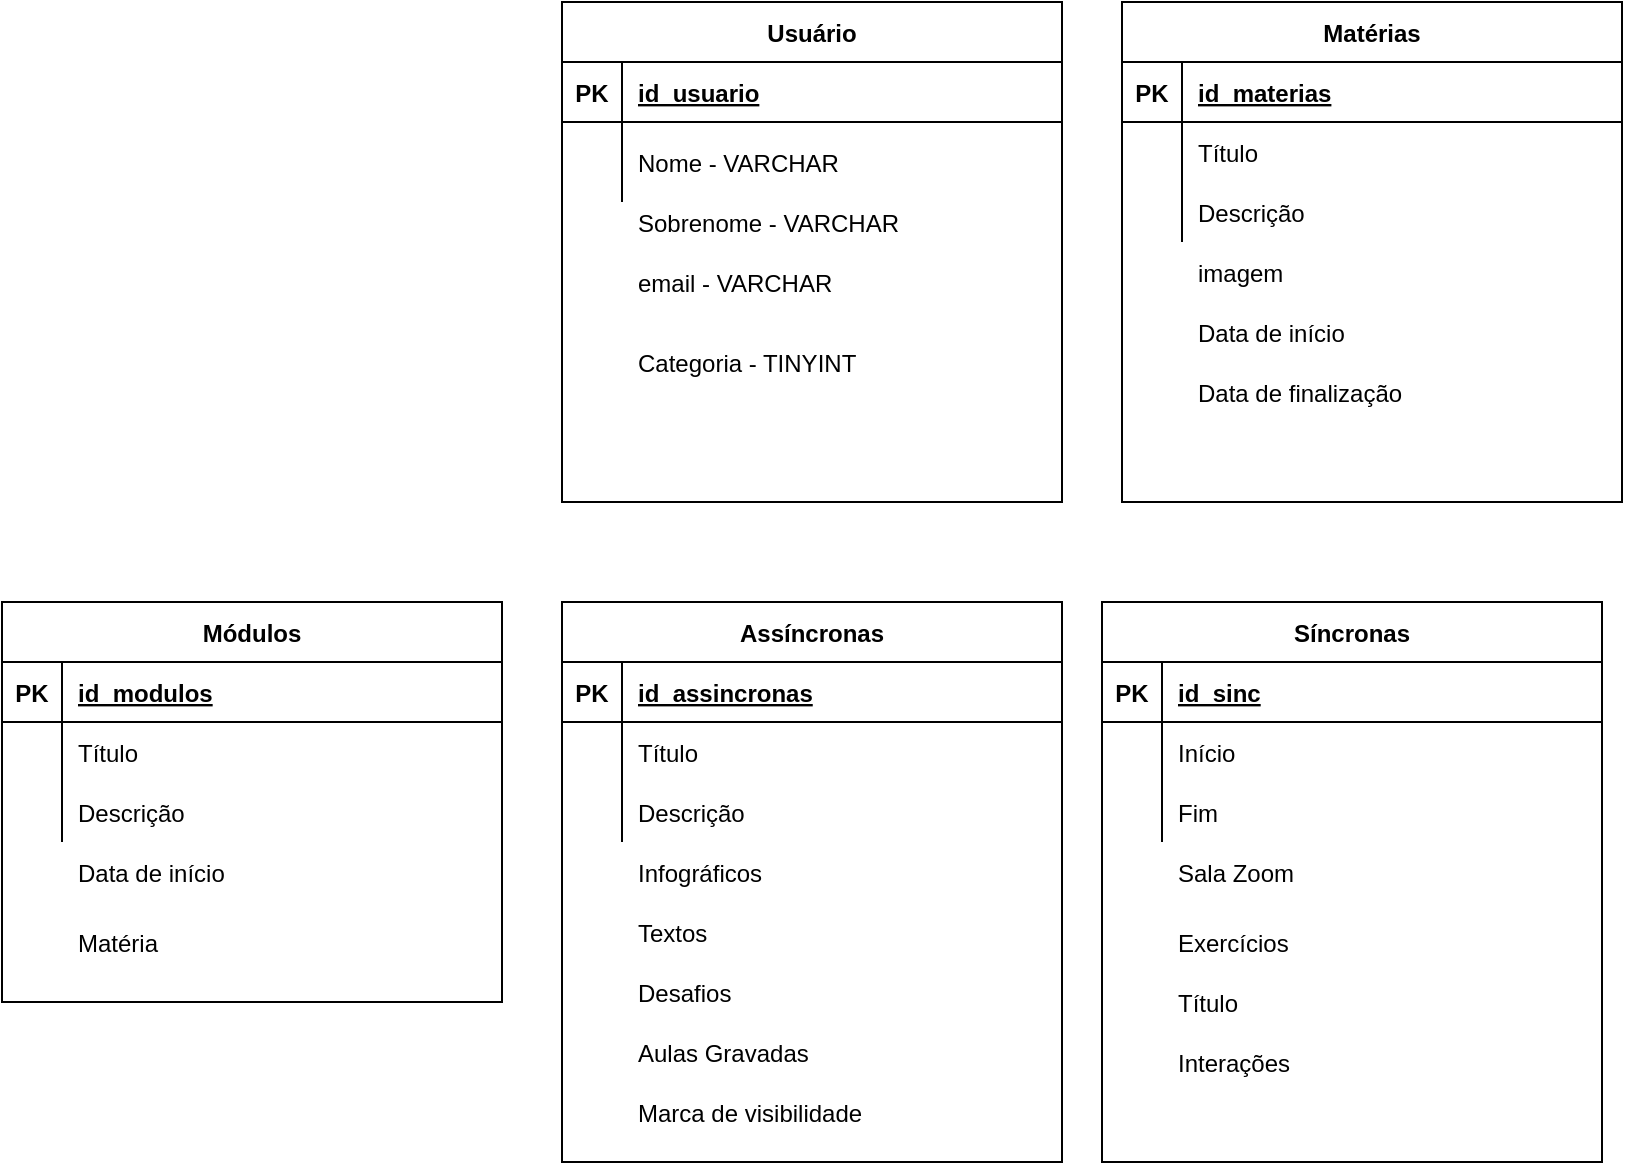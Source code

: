 <mxfile version="14.6.13" type="device"><diagram id="R2lEEEUBdFMjLlhIrx00" name="Page-1"><mxGraphModel dx="852" dy="494" grid="1" gridSize="10" guides="1" tooltips="1" connect="1" arrows="1" fold="1" page="1" pageScale="1" pageWidth="850" pageHeight="1100" math="0" shadow="0" extFonts="Permanent Marker^https://fonts.googleapis.com/css?family=Permanent+Marker"><root><mxCell id="0"/><mxCell id="1" parent="0"/><mxCell id="C-vyLk0tnHw3VtMMgP7b-2" value="Matérias" style="shape=table;startSize=30;container=1;collapsible=1;childLayout=tableLayout;fixedRows=1;rowLines=0;fontStyle=1;align=center;resizeLast=1;" parent="1" vertex="1"><mxGeometry x="580" y="80" width="250" height="250" as="geometry"/></mxCell><mxCell id="C-vyLk0tnHw3VtMMgP7b-3" value="" style="shape=partialRectangle;collapsible=0;dropTarget=0;pointerEvents=0;fillColor=none;points=[[0,0.5],[1,0.5]];portConstraint=eastwest;top=0;left=0;right=0;bottom=1;" parent="C-vyLk0tnHw3VtMMgP7b-2" vertex="1"><mxGeometry y="30" width="250" height="30" as="geometry"/></mxCell><mxCell id="C-vyLk0tnHw3VtMMgP7b-4" value="PK" style="shape=partialRectangle;overflow=hidden;connectable=0;fillColor=none;top=0;left=0;bottom=0;right=0;fontStyle=1;" parent="C-vyLk0tnHw3VtMMgP7b-3" vertex="1"><mxGeometry width="30" height="30" as="geometry"/></mxCell><mxCell id="C-vyLk0tnHw3VtMMgP7b-5" value="id_materias" style="shape=partialRectangle;overflow=hidden;connectable=0;fillColor=none;top=0;left=0;bottom=0;right=0;align=left;spacingLeft=6;fontStyle=5;" parent="C-vyLk0tnHw3VtMMgP7b-3" vertex="1"><mxGeometry x="30" width="220" height="30" as="geometry"/></mxCell><mxCell id="C-vyLk0tnHw3VtMMgP7b-6" value="" style="shape=partialRectangle;collapsible=0;dropTarget=0;pointerEvents=0;fillColor=none;points=[[0,0.5],[1,0.5]];portConstraint=eastwest;top=0;left=0;right=0;bottom=0;" parent="C-vyLk0tnHw3VtMMgP7b-2" vertex="1"><mxGeometry y="60" width="250" height="30" as="geometry"/></mxCell><mxCell id="C-vyLk0tnHw3VtMMgP7b-7" value="" style="shape=partialRectangle;overflow=hidden;connectable=0;fillColor=none;top=0;left=0;bottom=0;right=0;" parent="C-vyLk0tnHw3VtMMgP7b-6" vertex="1"><mxGeometry width="30" height="30" as="geometry"/></mxCell><mxCell id="C-vyLk0tnHw3VtMMgP7b-8" value="Título" style="shape=partialRectangle;overflow=hidden;connectable=0;fillColor=none;top=0;left=0;bottom=0;right=0;align=left;spacingLeft=6;" parent="C-vyLk0tnHw3VtMMgP7b-6" vertex="1"><mxGeometry x="30" width="220" height="30" as="geometry"/></mxCell><mxCell id="C-vyLk0tnHw3VtMMgP7b-9" value="" style="shape=partialRectangle;collapsible=0;dropTarget=0;pointerEvents=0;fillColor=none;points=[[0,0.5],[1,0.5]];portConstraint=eastwest;top=0;left=0;right=0;bottom=0;" parent="C-vyLk0tnHw3VtMMgP7b-2" vertex="1"><mxGeometry y="90" width="250" height="30" as="geometry"/></mxCell><mxCell id="C-vyLk0tnHw3VtMMgP7b-10" value="" style="shape=partialRectangle;overflow=hidden;connectable=0;fillColor=none;top=0;left=0;bottom=0;right=0;" parent="C-vyLk0tnHw3VtMMgP7b-9" vertex="1"><mxGeometry width="30" height="30" as="geometry"/></mxCell><mxCell id="C-vyLk0tnHw3VtMMgP7b-11" value="Descrição" style="shape=partialRectangle;overflow=hidden;connectable=0;fillColor=none;top=0;left=0;bottom=0;right=0;align=left;spacingLeft=6;" parent="C-vyLk0tnHw3VtMMgP7b-9" vertex="1"><mxGeometry x="30" width="220" height="30" as="geometry"/></mxCell><mxCell id="C-vyLk0tnHw3VtMMgP7b-13" value="Módulos" style="shape=table;startSize=30;container=1;collapsible=1;childLayout=tableLayout;fixedRows=1;rowLines=0;fontStyle=1;align=center;resizeLast=1;" parent="1" vertex="1"><mxGeometry x="20" y="380" width="250" height="200" as="geometry"/></mxCell><mxCell id="C-vyLk0tnHw3VtMMgP7b-14" value="" style="shape=partialRectangle;collapsible=0;dropTarget=0;pointerEvents=0;fillColor=none;points=[[0,0.5],[1,0.5]];portConstraint=eastwest;top=0;left=0;right=0;bottom=1;" parent="C-vyLk0tnHw3VtMMgP7b-13" vertex="1"><mxGeometry y="30" width="250" height="30" as="geometry"/></mxCell><mxCell id="C-vyLk0tnHw3VtMMgP7b-15" value="PK" style="shape=partialRectangle;overflow=hidden;connectable=0;fillColor=none;top=0;left=0;bottom=0;right=0;fontStyle=1;" parent="C-vyLk0tnHw3VtMMgP7b-14" vertex="1"><mxGeometry width="30" height="30" as="geometry"/></mxCell><mxCell id="C-vyLk0tnHw3VtMMgP7b-16" value="id_modulos" style="shape=partialRectangle;overflow=hidden;connectable=0;fillColor=none;top=0;left=0;bottom=0;right=0;align=left;spacingLeft=6;fontStyle=5;" parent="C-vyLk0tnHw3VtMMgP7b-14" vertex="1"><mxGeometry x="30" width="220" height="30" as="geometry"/></mxCell><mxCell id="C-vyLk0tnHw3VtMMgP7b-17" value="" style="shape=partialRectangle;collapsible=0;dropTarget=0;pointerEvents=0;fillColor=none;points=[[0,0.5],[1,0.5]];portConstraint=eastwest;top=0;left=0;right=0;bottom=0;" parent="C-vyLk0tnHw3VtMMgP7b-13" vertex="1"><mxGeometry y="60" width="250" height="30" as="geometry"/></mxCell><mxCell id="C-vyLk0tnHw3VtMMgP7b-18" value="" style="shape=partialRectangle;overflow=hidden;connectable=0;fillColor=none;top=0;left=0;bottom=0;right=0;" parent="C-vyLk0tnHw3VtMMgP7b-17" vertex="1"><mxGeometry width="30" height="30" as="geometry"/></mxCell><mxCell id="C-vyLk0tnHw3VtMMgP7b-19" value="Título" style="shape=partialRectangle;overflow=hidden;connectable=0;fillColor=none;top=0;left=0;bottom=0;right=0;align=left;spacingLeft=6;" parent="C-vyLk0tnHw3VtMMgP7b-17" vertex="1"><mxGeometry x="30" width="220" height="30" as="geometry"/></mxCell><mxCell id="C-vyLk0tnHw3VtMMgP7b-20" value="" style="shape=partialRectangle;collapsible=0;dropTarget=0;pointerEvents=0;fillColor=none;points=[[0,0.5],[1,0.5]];portConstraint=eastwest;top=0;left=0;right=0;bottom=0;" parent="C-vyLk0tnHw3VtMMgP7b-13" vertex="1"><mxGeometry y="90" width="250" height="30" as="geometry"/></mxCell><mxCell id="C-vyLk0tnHw3VtMMgP7b-21" value="" style="shape=partialRectangle;overflow=hidden;connectable=0;fillColor=none;top=0;left=0;bottom=0;right=0;" parent="C-vyLk0tnHw3VtMMgP7b-20" vertex="1"><mxGeometry width="30" height="30" as="geometry"/></mxCell><mxCell id="C-vyLk0tnHw3VtMMgP7b-22" value="Descrição" style="shape=partialRectangle;overflow=hidden;connectable=0;fillColor=none;top=0;left=0;bottom=0;right=0;align=left;spacingLeft=6;" parent="C-vyLk0tnHw3VtMMgP7b-20" vertex="1"><mxGeometry x="30" width="220" height="30" as="geometry"/></mxCell><mxCell id="C-vyLk0tnHw3VtMMgP7b-23" value="Usuário" style="shape=table;startSize=30;container=1;collapsible=1;childLayout=tableLayout;fixedRows=1;rowLines=0;fontStyle=1;align=center;resizeLast=1;" parent="1" vertex="1"><mxGeometry x="300" y="80" width="250" height="250" as="geometry"/></mxCell><mxCell id="C-vyLk0tnHw3VtMMgP7b-24" value="" style="shape=partialRectangle;collapsible=0;dropTarget=0;pointerEvents=0;fillColor=none;points=[[0,0.5],[1,0.5]];portConstraint=eastwest;top=0;left=0;right=0;bottom=1;" parent="C-vyLk0tnHw3VtMMgP7b-23" vertex="1"><mxGeometry y="30" width="250" height="30" as="geometry"/></mxCell><mxCell id="C-vyLk0tnHw3VtMMgP7b-25" value="PK" style="shape=partialRectangle;overflow=hidden;connectable=0;fillColor=none;top=0;left=0;bottom=0;right=0;fontStyle=1;" parent="C-vyLk0tnHw3VtMMgP7b-24" vertex="1"><mxGeometry width="30" height="30" as="geometry"/></mxCell><mxCell id="C-vyLk0tnHw3VtMMgP7b-26" value="id_usuario" style="shape=partialRectangle;overflow=hidden;connectable=0;fillColor=none;top=0;left=0;bottom=0;right=0;align=left;spacingLeft=6;fontStyle=5;" parent="C-vyLk0tnHw3VtMMgP7b-24" vertex="1"><mxGeometry x="30" width="220" height="30" as="geometry"/></mxCell><mxCell id="C-vyLk0tnHw3VtMMgP7b-27" value="" style="shape=partialRectangle;collapsible=0;dropTarget=0;pointerEvents=0;fillColor=none;points=[[0,0.5],[1,0.5]];portConstraint=eastwest;top=0;left=0;right=0;bottom=0;" parent="C-vyLk0tnHw3VtMMgP7b-23" vertex="1"><mxGeometry y="60" width="250" height="40" as="geometry"/></mxCell><mxCell id="C-vyLk0tnHw3VtMMgP7b-28" value="" style="shape=partialRectangle;overflow=hidden;connectable=0;fillColor=none;top=0;left=0;bottom=0;right=0;" parent="C-vyLk0tnHw3VtMMgP7b-27" vertex="1"><mxGeometry width="30" height="40" as="geometry"/></mxCell><mxCell id="C-vyLk0tnHw3VtMMgP7b-29" value="Nome - VARCHAR" style="shape=partialRectangle;overflow=hidden;connectable=0;fillColor=none;top=0;left=0;bottom=0;right=0;align=left;spacingLeft=6;" parent="C-vyLk0tnHw3VtMMgP7b-27" vertex="1"><mxGeometry x="30" width="220" height="40" as="geometry"/></mxCell><mxCell id="Zk_1zA7_WZekvyXGVVEa-5" value="Assíncronas" style="shape=table;startSize=30;container=1;collapsible=1;childLayout=tableLayout;fixedRows=1;rowLines=0;fontStyle=1;align=center;resizeLast=1;" parent="1" vertex="1"><mxGeometry x="300" y="380" width="250" height="280" as="geometry"/></mxCell><mxCell id="Zk_1zA7_WZekvyXGVVEa-6" value="" style="shape=partialRectangle;collapsible=0;dropTarget=0;pointerEvents=0;fillColor=none;points=[[0,0.5],[1,0.5]];portConstraint=eastwest;top=0;left=0;right=0;bottom=1;" parent="Zk_1zA7_WZekvyXGVVEa-5" vertex="1"><mxGeometry y="30" width="250" height="30" as="geometry"/></mxCell><mxCell id="Zk_1zA7_WZekvyXGVVEa-7" value="PK" style="shape=partialRectangle;overflow=hidden;connectable=0;fillColor=none;top=0;left=0;bottom=0;right=0;fontStyle=1;" parent="Zk_1zA7_WZekvyXGVVEa-6" vertex="1"><mxGeometry width="30" height="30" as="geometry"/></mxCell><mxCell id="Zk_1zA7_WZekvyXGVVEa-8" value="id_assincronas" style="shape=partialRectangle;overflow=hidden;connectable=0;fillColor=none;top=0;left=0;bottom=0;right=0;align=left;spacingLeft=6;fontStyle=5;" parent="Zk_1zA7_WZekvyXGVVEa-6" vertex="1"><mxGeometry x="30" width="220" height="30" as="geometry"/></mxCell><mxCell id="Zk_1zA7_WZekvyXGVVEa-9" value="" style="shape=partialRectangle;collapsible=0;dropTarget=0;pointerEvents=0;fillColor=none;points=[[0,0.5],[1,0.5]];portConstraint=eastwest;top=0;left=0;right=0;bottom=0;" parent="Zk_1zA7_WZekvyXGVVEa-5" vertex="1"><mxGeometry y="60" width="250" height="30" as="geometry"/></mxCell><mxCell id="Zk_1zA7_WZekvyXGVVEa-10" value="" style="shape=partialRectangle;overflow=hidden;connectable=0;fillColor=none;top=0;left=0;bottom=0;right=0;" parent="Zk_1zA7_WZekvyXGVVEa-9" vertex="1"><mxGeometry width="30" height="30" as="geometry"/></mxCell><mxCell id="Zk_1zA7_WZekvyXGVVEa-11" value="Título" style="shape=partialRectangle;overflow=hidden;connectable=0;fillColor=none;top=0;left=0;bottom=0;right=0;align=left;spacingLeft=6;" parent="Zk_1zA7_WZekvyXGVVEa-9" vertex="1"><mxGeometry x="30" width="220" height="30" as="geometry"/></mxCell><mxCell id="Zk_1zA7_WZekvyXGVVEa-12" value="" style="shape=partialRectangle;collapsible=0;dropTarget=0;pointerEvents=0;fillColor=none;points=[[0,0.5],[1,0.5]];portConstraint=eastwest;top=0;left=0;right=0;bottom=0;" parent="Zk_1zA7_WZekvyXGVVEa-5" vertex="1"><mxGeometry y="90" width="250" height="30" as="geometry"/></mxCell><mxCell id="Zk_1zA7_WZekvyXGVVEa-13" value="" style="shape=partialRectangle;overflow=hidden;connectable=0;fillColor=none;top=0;left=0;bottom=0;right=0;" parent="Zk_1zA7_WZekvyXGVVEa-12" vertex="1"><mxGeometry width="30" height="30" as="geometry"/></mxCell><mxCell id="Zk_1zA7_WZekvyXGVVEa-14" value="Descrição" style="shape=partialRectangle;overflow=hidden;connectable=0;fillColor=none;top=0;left=0;bottom=0;right=0;align=left;spacingLeft=6;" parent="Zk_1zA7_WZekvyXGVVEa-12" vertex="1"><mxGeometry x="30" width="220" height="30" as="geometry"/></mxCell><mxCell id="Zk_1zA7_WZekvyXGVVEa-15" value="Síncronas" style="shape=table;startSize=30;container=1;collapsible=1;childLayout=tableLayout;fixedRows=1;rowLines=0;fontStyle=1;align=center;resizeLast=1;" parent="1" vertex="1"><mxGeometry x="570" y="380" width="250" height="280" as="geometry"/></mxCell><mxCell id="Zk_1zA7_WZekvyXGVVEa-16" value="" style="shape=partialRectangle;collapsible=0;dropTarget=0;pointerEvents=0;fillColor=none;points=[[0,0.5],[1,0.5]];portConstraint=eastwest;top=0;left=0;right=0;bottom=1;" parent="Zk_1zA7_WZekvyXGVVEa-15" vertex="1"><mxGeometry y="30" width="250" height="30" as="geometry"/></mxCell><mxCell id="Zk_1zA7_WZekvyXGVVEa-17" value="PK" style="shape=partialRectangle;overflow=hidden;connectable=0;fillColor=none;top=0;left=0;bottom=0;right=0;fontStyle=1;" parent="Zk_1zA7_WZekvyXGVVEa-16" vertex="1"><mxGeometry width="30" height="30" as="geometry"/></mxCell><mxCell id="Zk_1zA7_WZekvyXGVVEa-18" value="id_sinc" style="shape=partialRectangle;overflow=hidden;connectable=0;fillColor=none;top=0;left=0;bottom=0;right=0;align=left;spacingLeft=6;fontStyle=5;" parent="Zk_1zA7_WZekvyXGVVEa-16" vertex="1"><mxGeometry x="30" width="220" height="30" as="geometry"/></mxCell><mxCell id="Zk_1zA7_WZekvyXGVVEa-19" value="" style="shape=partialRectangle;collapsible=0;dropTarget=0;pointerEvents=0;fillColor=none;points=[[0,0.5],[1,0.5]];portConstraint=eastwest;top=0;left=0;right=0;bottom=0;" parent="Zk_1zA7_WZekvyXGVVEa-15" vertex="1"><mxGeometry y="60" width="250" height="30" as="geometry"/></mxCell><mxCell id="Zk_1zA7_WZekvyXGVVEa-20" value="" style="shape=partialRectangle;overflow=hidden;connectable=0;fillColor=none;top=0;left=0;bottom=0;right=0;" parent="Zk_1zA7_WZekvyXGVVEa-19" vertex="1"><mxGeometry width="30" height="30" as="geometry"/></mxCell><mxCell id="Zk_1zA7_WZekvyXGVVEa-21" value="Início" style="shape=partialRectangle;overflow=hidden;connectable=0;fillColor=none;top=0;left=0;bottom=0;right=0;align=left;spacingLeft=6;" parent="Zk_1zA7_WZekvyXGVVEa-19" vertex="1"><mxGeometry x="30" width="220" height="30" as="geometry"/></mxCell><mxCell id="Zk_1zA7_WZekvyXGVVEa-22" value="" style="shape=partialRectangle;collapsible=0;dropTarget=0;pointerEvents=0;fillColor=none;points=[[0,0.5],[1,0.5]];portConstraint=eastwest;top=0;left=0;right=0;bottom=0;" parent="Zk_1zA7_WZekvyXGVVEa-15" vertex="1"><mxGeometry y="90" width="250" height="30" as="geometry"/></mxCell><mxCell id="Zk_1zA7_WZekvyXGVVEa-23" value="" style="shape=partialRectangle;overflow=hidden;connectable=0;fillColor=none;top=0;left=0;bottom=0;right=0;" parent="Zk_1zA7_WZekvyXGVVEa-22" vertex="1"><mxGeometry width="30" height="30" as="geometry"/></mxCell><mxCell id="Zk_1zA7_WZekvyXGVVEa-24" value="Fim" style="shape=partialRectangle;overflow=hidden;connectable=0;fillColor=none;top=0;left=0;bottom=0;right=0;align=left;spacingLeft=6;" parent="Zk_1zA7_WZekvyXGVVEa-22" vertex="1"><mxGeometry x="30" width="220" height="30" as="geometry"/></mxCell><mxCell id="Zk_1zA7_WZekvyXGVVEa-25" value="Sobrenome - VARCHAR" style="shape=partialRectangle;overflow=hidden;connectable=0;fillColor=none;top=0;left=0;bottom=0;right=0;align=left;spacingLeft=6;" parent="1" vertex="1"><mxGeometry x="330" y="170" width="220" height="40" as="geometry"/></mxCell><mxCell id="Zk_1zA7_WZekvyXGVVEa-26" value="email - VARCHAR" style="shape=partialRectangle;overflow=hidden;connectable=0;fillColor=none;top=0;left=0;bottom=0;right=0;align=left;spacingLeft=6;" parent="1" vertex="1"><mxGeometry x="330" y="200" width="220" height="40" as="geometry"/></mxCell><mxCell id="Zk_1zA7_WZekvyXGVVEa-27" value="Categoria - TINYINT" style="shape=partialRectangle;overflow=hidden;connectable=0;fillColor=none;top=0;left=0;bottom=0;right=0;align=left;spacingLeft=6;" parent="1" vertex="1"><mxGeometry x="330" y="240" width="220" height="40" as="geometry"/></mxCell><mxCell id="Zk_1zA7_WZekvyXGVVEa-28" value="imagem" style="shape=partialRectangle;overflow=hidden;connectable=0;fillColor=none;top=0;left=0;bottom=0;right=0;align=left;spacingLeft=6;" parent="1" vertex="1"><mxGeometry x="610" y="200" width="220" height="30" as="geometry"/></mxCell><mxCell id="Zk_1zA7_WZekvyXGVVEa-29" value="Data de início" style="shape=partialRectangle;overflow=hidden;connectable=0;fillColor=none;top=0;left=0;bottom=0;right=0;align=left;spacingLeft=6;" parent="1" vertex="1"><mxGeometry x="610" y="230" width="220" height="30" as="geometry"/></mxCell><mxCell id="Zk_1zA7_WZekvyXGVVEa-30" value="Data de finalização" style="shape=partialRectangle;overflow=hidden;connectable=0;fillColor=none;top=0;left=0;bottom=0;right=0;align=left;spacingLeft=6;" parent="1" vertex="1"><mxGeometry x="610" y="260" width="220" height="30" as="geometry"/></mxCell><mxCell id="Zk_1zA7_WZekvyXGVVEa-32" value="Data de início" style="shape=partialRectangle;overflow=hidden;connectable=0;fillColor=none;top=0;left=0;bottom=0;right=0;align=left;spacingLeft=6;" parent="1" vertex="1"><mxGeometry x="50" y="500" width="220" height="30" as="geometry"/></mxCell><mxCell id="Zk_1zA7_WZekvyXGVVEa-33" value="Matéria" style="shape=partialRectangle;overflow=hidden;connectable=0;fillColor=none;top=0;left=0;bottom=0;right=0;align=left;spacingLeft=6;" parent="1" vertex="1"><mxGeometry x="50" y="535" width="220" height="30" as="geometry"/></mxCell><mxCell id="Zk_1zA7_WZekvyXGVVEa-34" value="Infográficos" style="shape=partialRectangle;overflow=hidden;connectable=0;fillColor=none;top=0;left=0;bottom=0;right=0;align=left;spacingLeft=6;" parent="1" vertex="1"><mxGeometry x="330" y="500" width="220" height="30" as="geometry"/></mxCell><mxCell id="Zk_1zA7_WZekvyXGVVEa-35" value="Textos" style="shape=partialRectangle;overflow=hidden;connectable=0;fillColor=none;top=0;left=0;bottom=0;right=0;align=left;spacingLeft=6;" parent="1" vertex="1"><mxGeometry x="330" y="530" width="220" height="30" as="geometry"/></mxCell><mxCell id="Zk_1zA7_WZekvyXGVVEa-36" value="Desafios" style="shape=partialRectangle;overflow=hidden;connectable=0;fillColor=none;top=0;left=0;bottom=0;right=0;align=left;spacingLeft=6;" parent="1" vertex="1"><mxGeometry x="330" y="560" width="220" height="30" as="geometry"/></mxCell><mxCell id="Zk_1zA7_WZekvyXGVVEa-37" value="Aulas Gravadas" style="shape=partialRectangle;overflow=hidden;connectable=0;fillColor=none;top=0;left=0;bottom=0;right=0;align=left;spacingLeft=6;" parent="1" vertex="1"><mxGeometry x="330" y="590" width="220" height="30" as="geometry"/></mxCell><mxCell id="Zk_1zA7_WZekvyXGVVEa-38" value="Sala Zoom" style="shape=partialRectangle;overflow=hidden;connectable=0;fillColor=none;top=0;left=0;bottom=0;right=0;align=left;spacingLeft=6;" parent="1" vertex="1"><mxGeometry x="600" y="500" width="220" height="30" as="geometry"/></mxCell><mxCell id="Zk_1zA7_WZekvyXGVVEa-39" value="Exercícios" style="shape=partialRectangle;overflow=hidden;connectable=0;fillColor=none;top=0;left=0;bottom=0;right=0;align=left;spacingLeft=6;" parent="1" vertex="1"><mxGeometry x="600" y="535" width="220" height="30" as="geometry"/></mxCell><mxCell id="Zk_1zA7_WZekvyXGVVEa-40" value="Título" style="shape=partialRectangle;overflow=hidden;connectable=0;fillColor=none;top=0;left=0;bottom=0;right=0;align=left;spacingLeft=6;" parent="1" vertex="1"><mxGeometry x="600" y="565" width="220" height="30" as="geometry"/></mxCell><mxCell id="Zk_1zA7_WZekvyXGVVEa-41" value="Marca de visibilidade" style="shape=partialRectangle;overflow=hidden;connectable=0;fillColor=none;top=0;left=0;bottom=0;right=0;align=left;spacingLeft=6;" parent="1" vertex="1"><mxGeometry x="330" y="620" width="220" height="30" as="geometry"/></mxCell><mxCell id="Zk_1zA7_WZekvyXGVVEa-42" value="Interações" style="shape=partialRectangle;overflow=hidden;connectable=0;fillColor=none;top=0;left=0;bottom=0;right=0;align=left;spacingLeft=6;" parent="1" vertex="1"><mxGeometry x="600" y="595" width="220" height="30" as="geometry"/></mxCell></root></mxGraphModel></diagram></mxfile>